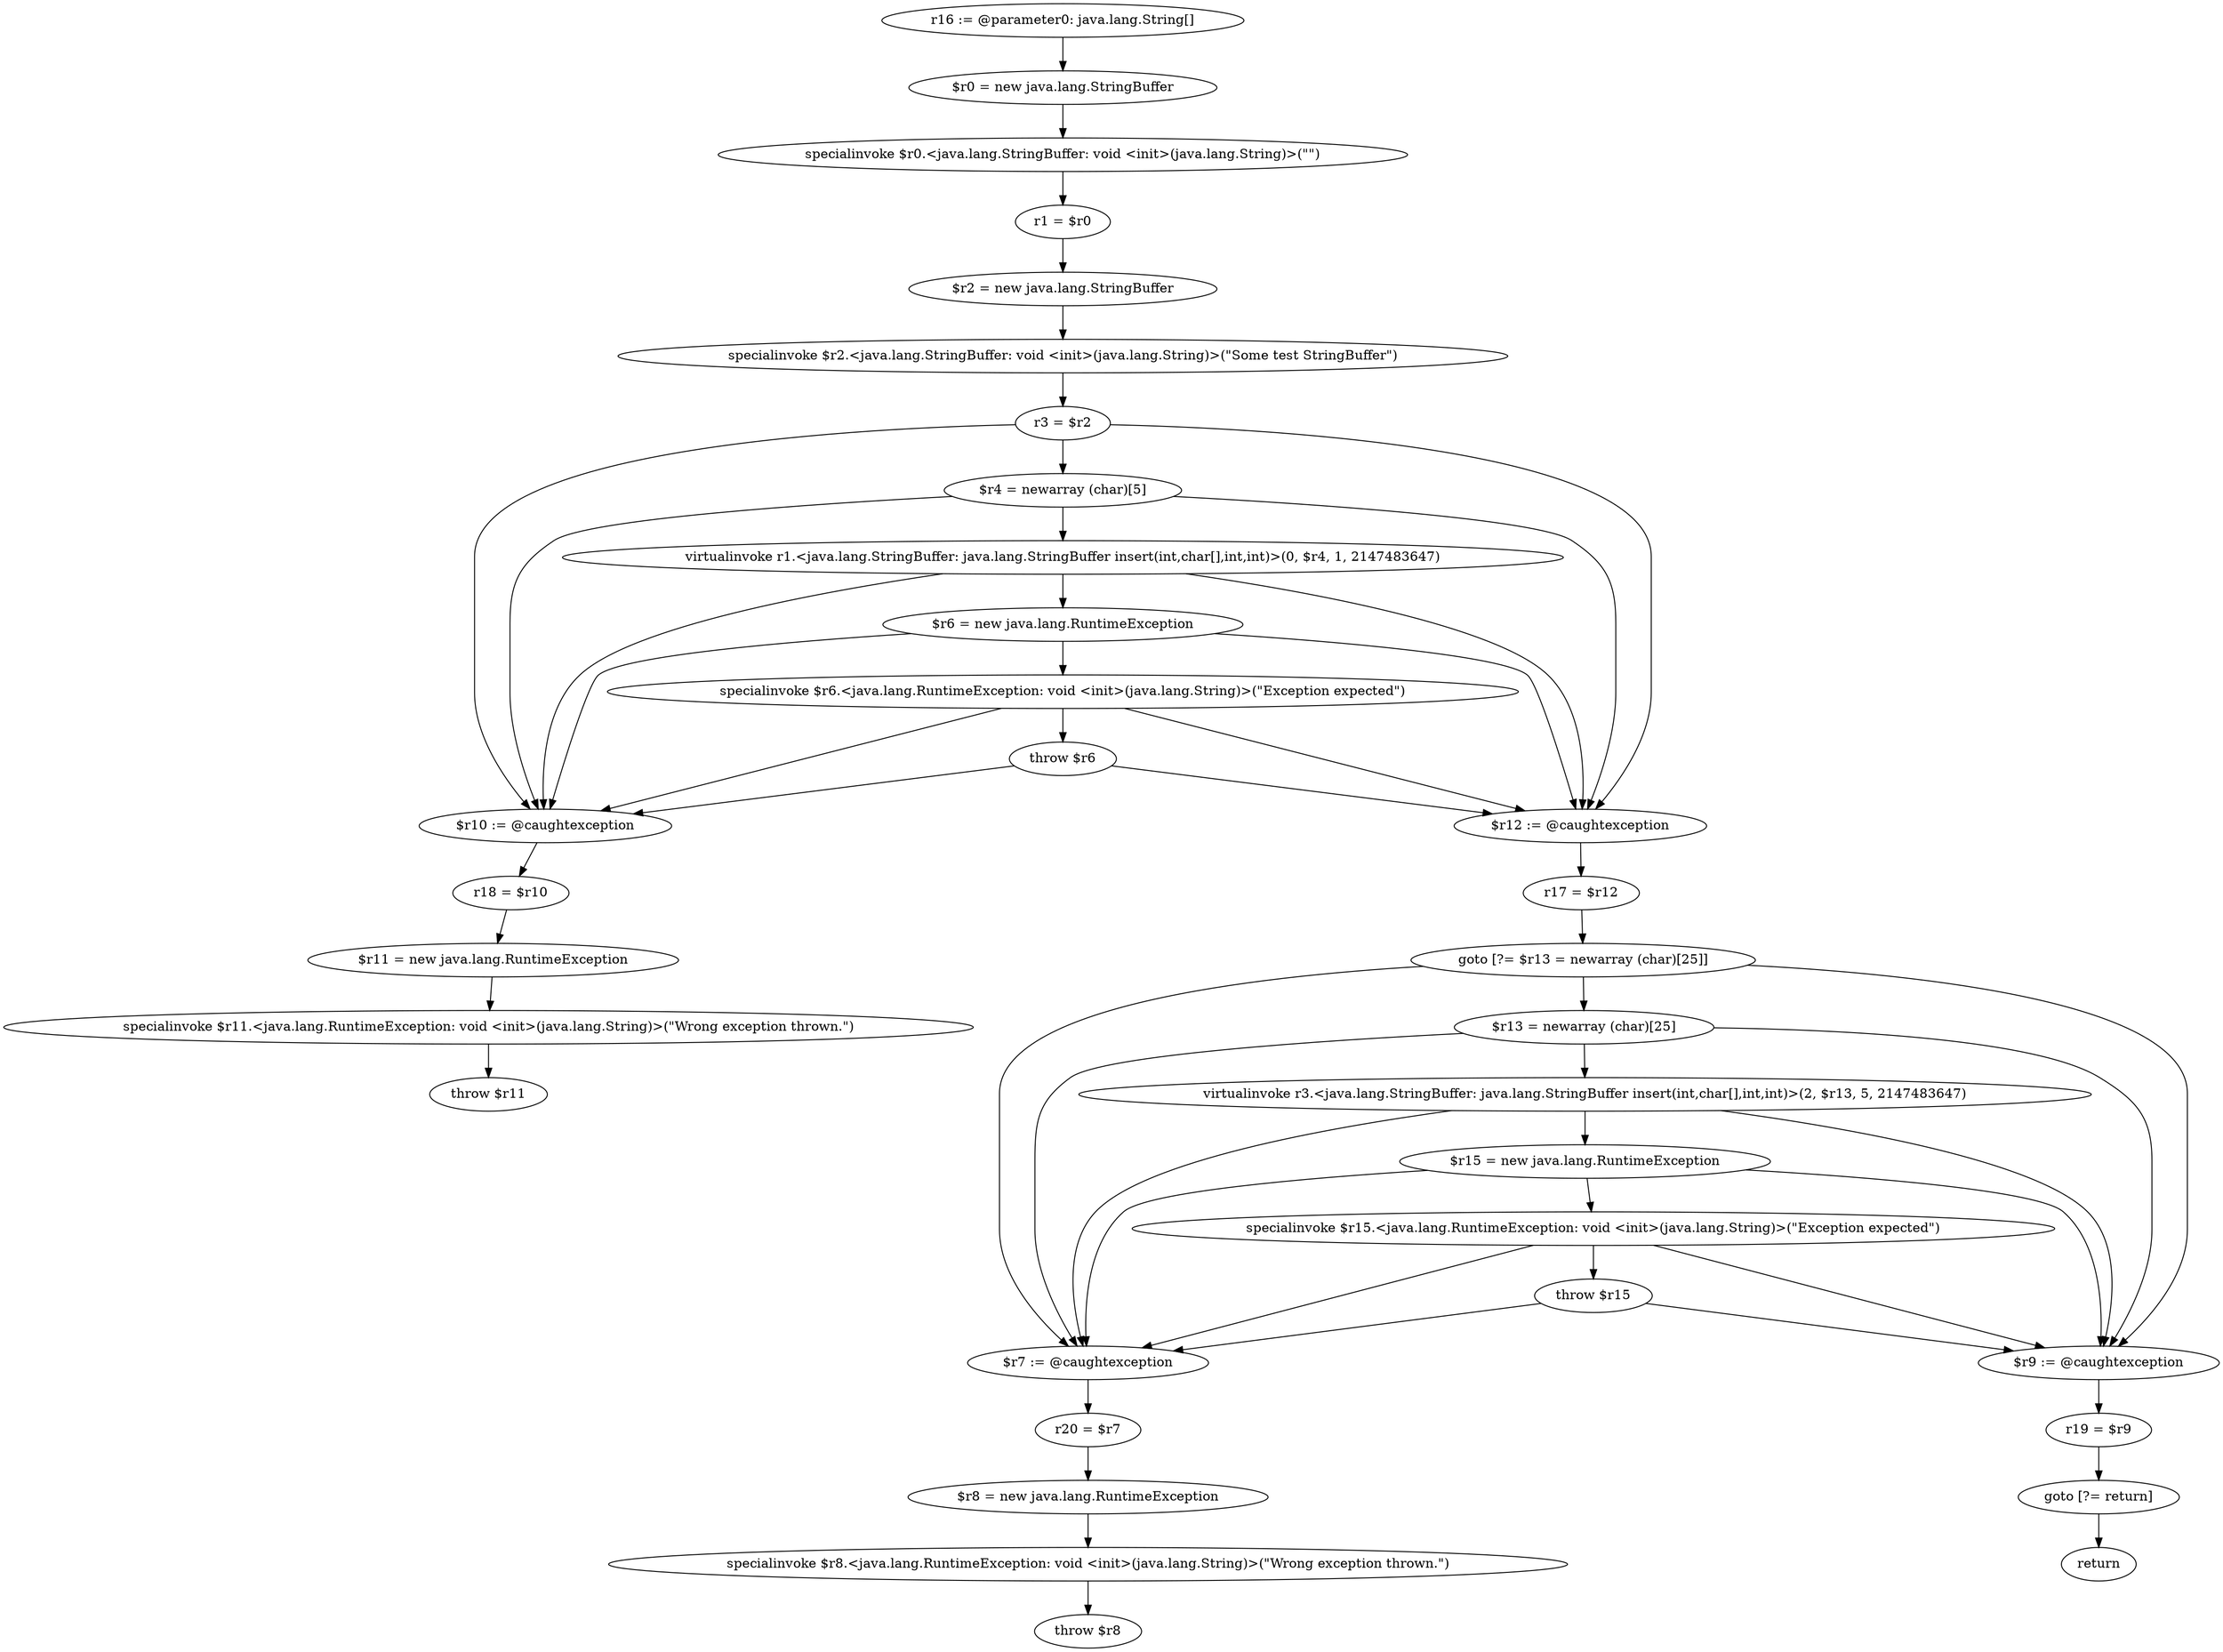 digraph "unitGraph" {
    "r16 := @parameter0: java.lang.String[]"
    "$r0 = new java.lang.StringBuffer"
    "specialinvoke $r0.<java.lang.StringBuffer: void <init>(java.lang.String)>(\"\")"
    "r1 = $r0"
    "$r2 = new java.lang.StringBuffer"
    "specialinvoke $r2.<java.lang.StringBuffer: void <init>(java.lang.String)>(\"Some test StringBuffer\")"
    "r3 = $r2"
    "$r4 = newarray (char)[5]"
    "virtualinvoke r1.<java.lang.StringBuffer: java.lang.StringBuffer insert(int,char[],int,int)>(0, $r4, 1, 2147483647)"
    "$r6 = new java.lang.RuntimeException"
    "specialinvoke $r6.<java.lang.RuntimeException: void <init>(java.lang.String)>(\"Exception expected\")"
    "throw $r6"
    "$r12 := @caughtexception"
    "r17 = $r12"
    "goto [?= $r13 = newarray (char)[25]]"
    "$r10 := @caughtexception"
    "r18 = $r10"
    "$r11 = new java.lang.RuntimeException"
    "specialinvoke $r11.<java.lang.RuntimeException: void <init>(java.lang.String)>(\"Wrong exception thrown.\")"
    "throw $r11"
    "$r13 = newarray (char)[25]"
    "virtualinvoke r3.<java.lang.StringBuffer: java.lang.StringBuffer insert(int,char[],int,int)>(2, $r13, 5, 2147483647)"
    "$r15 = new java.lang.RuntimeException"
    "specialinvoke $r15.<java.lang.RuntimeException: void <init>(java.lang.String)>(\"Exception expected\")"
    "throw $r15"
    "$r9 := @caughtexception"
    "r19 = $r9"
    "goto [?= return]"
    "$r7 := @caughtexception"
    "r20 = $r7"
    "$r8 = new java.lang.RuntimeException"
    "specialinvoke $r8.<java.lang.RuntimeException: void <init>(java.lang.String)>(\"Wrong exception thrown.\")"
    "throw $r8"
    "return"
    "r16 := @parameter0: java.lang.String[]"->"$r0 = new java.lang.StringBuffer";
    "$r0 = new java.lang.StringBuffer"->"specialinvoke $r0.<java.lang.StringBuffer: void <init>(java.lang.String)>(\"\")";
    "specialinvoke $r0.<java.lang.StringBuffer: void <init>(java.lang.String)>(\"\")"->"r1 = $r0";
    "r1 = $r0"->"$r2 = new java.lang.StringBuffer";
    "$r2 = new java.lang.StringBuffer"->"specialinvoke $r2.<java.lang.StringBuffer: void <init>(java.lang.String)>(\"Some test StringBuffer\")";
    "specialinvoke $r2.<java.lang.StringBuffer: void <init>(java.lang.String)>(\"Some test StringBuffer\")"->"r3 = $r2";
    "r3 = $r2"->"$r12 := @caughtexception";
    "r3 = $r2"->"$r10 := @caughtexception";
    "r3 = $r2"->"$r4 = newarray (char)[5]";
    "$r4 = newarray (char)[5]"->"$r12 := @caughtexception";
    "$r4 = newarray (char)[5]"->"$r10 := @caughtexception";
    "$r4 = newarray (char)[5]"->"virtualinvoke r1.<java.lang.StringBuffer: java.lang.StringBuffer insert(int,char[],int,int)>(0, $r4, 1, 2147483647)";
    "virtualinvoke r1.<java.lang.StringBuffer: java.lang.StringBuffer insert(int,char[],int,int)>(0, $r4, 1, 2147483647)"->"$r12 := @caughtexception";
    "virtualinvoke r1.<java.lang.StringBuffer: java.lang.StringBuffer insert(int,char[],int,int)>(0, $r4, 1, 2147483647)"->"$r10 := @caughtexception";
    "virtualinvoke r1.<java.lang.StringBuffer: java.lang.StringBuffer insert(int,char[],int,int)>(0, $r4, 1, 2147483647)"->"$r6 = new java.lang.RuntimeException";
    "$r6 = new java.lang.RuntimeException"->"$r12 := @caughtexception";
    "$r6 = new java.lang.RuntimeException"->"$r10 := @caughtexception";
    "$r6 = new java.lang.RuntimeException"->"specialinvoke $r6.<java.lang.RuntimeException: void <init>(java.lang.String)>(\"Exception expected\")";
    "specialinvoke $r6.<java.lang.RuntimeException: void <init>(java.lang.String)>(\"Exception expected\")"->"$r12 := @caughtexception";
    "specialinvoke $r6.<java.lang.RuntimeException: void <init>(java.lang.String)>(\"Exception expected\")"->"$r10 := @caughtexception";
    "specialinvoke $r6.<java.lang.RuntimeException: void <init>(java.lang.String)>(\"Exception expected\")"->"throw $r6";
    "throw $r6"->"$r12 := @caughtexception";
    "throw $r6"->"$r10 := @caughtexception";
    "$r12 := @caughtexception"->"r17 = $r12";
    "r17 = $r12"->"goto [?= $r13 = newarray (char)[25]]";
    "goto [?= $r13 = newarray (char)[25]]"->"$r9 := @caughtexception";
    "goto [?= $r13 = newarray (char)[25]]"->"$r7 := @caughtexception";
    "goto [?= $r13 = newarray (char)[25]]"->"$r13 = newarray (char)[25]";
    "$r10 := @caughtexception"->"r18 = $r10";
    "r18 = $r10"->"$r11 = new java.lang.RuntimeException";
    "$r11 = new java.lang.RuntimeException"->"specialinvoke $r11.<java.lang.RuntimeException: void <init>(java.lang.String)>(\"Wrong exception thrown.\")";
    "specialinvoke $r11.<java.lang.RuntimeException: void <init>(java.lang.String)>(\"Wrong exception thrown.\")"->"throw $r11";
    "$r13 = newarray (char)[25]"->"$r9 := @caughtexception";
    "$r13 = newarray (char)[25]"->"$r7 := @caughtexception";
    "$r13 = newarray (char)[25]"->"virtualinvoke r3.<java.lang.StringBuffer: java.lang.StringBuffer insert(int,char[],int,int)>(2, $r13, 5, 2147483647)";
    "virtualinvoke r3.<java.lang.StringBuffer: java.lang.StringBuffer insert(int,char[],int,int)>(2, $r13, 5, 2147483647)"->"$r9 := @caughtexception";
    "virtualinvoke r3.<java.lang.StringBuffer: java.lang.StringBuffer insert(int,char[],int,int)>(2, $r13, 5, 2147483647)"->"$r7 := @caughtexception";
    "virtualinvoke r3.<java.lang.StringBuffer: java.lang.StringBuffer insert(int,char[],int,int)>(2, $r13, 5, 2147483647)"->"$r15 = new java.lang.RuntimeException";
    "$r15 = new java.lang.RuntimeException"->"$r9 := @caughtexception";
    "$r15 = new java.lang.RuntimeException"->"$r7 := @caughtexception";
    "$r15 = new java.lang.RuntimeException"->"specialinvoke $r15.<java.lang.RuntimeException: void <init>(java.lang.String)>(\"Exception expected\")";
    "specialinvoke $r15.<java.lang.RuntimeException: void <init>(java.lang.String)>(\"Exception expected\")"->"$r9 := @caughtexception";
    "specialinvoke $r15.<java.lang.RuntimeException: void <init>(java.lang.String)>(\"Exception expected\")"->"$r7 := @caughtexception";
    "specialinvoke $r15.<java.lang.RuntimeException: void <init>(java.lang.String)>(\"Exception expected\")"->"throw $r15";
    "throw $r15"->"$r9 := @caughtexception";
    "throw $r15"->"$r7 := @caughtexception";
    "$r9 := @caughtexception"->"r19 = $r9";
    "r19 = $r9"->"goto [?= return]";
    "goto [?= return]"->"return";
    "$r7 := @caughtexception"->"r20 = $r7";
    "r20 = $r7"->"$r8 = new java.lang.RuntimeException";
    "$r8 = new java.lang.RuntimeException"->"specialinvoke $r8.<java.lang.RuntimeException: void <init>(java.lang.String)>(\"Wrong exception thrown.\")";
    "specialinvoke $r8.<java.lang.RuntimeException: void <init>(java.lang.String)>(\"Wrong exception thrown.\")"->"throw $r8";
}
